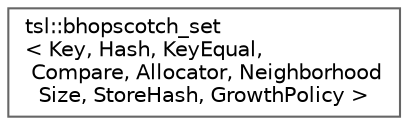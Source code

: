 digraph "Graphical Class Hierarchy"
{
 // INTERACTIVE_SVG=YES
 // LATEX_PDF_SIZE
  bgcolor="transparent";
  edge [fontname=Helvetica,fontsize=10,labelfontname=Helvetica,labelfontsize=10];
  node [fontname=Helvetica,fontsize=10,shape=box,height=0.2,width=0.4];
  rankdir="LR";
  Node0 [id="Node000000",label="tsl::bhopscotch_set\l\< Key, Hash, KeyEqual,\l Compare, Allocator, Neighborhood\lSize, StoreHash, GrowthPolicy \>",height=0.2,width=0.4,color="grey40", fillcolor="white", style="filled",URL="$classtsl_1_1bhopscotch__set.html",tooltip=" "];
}
